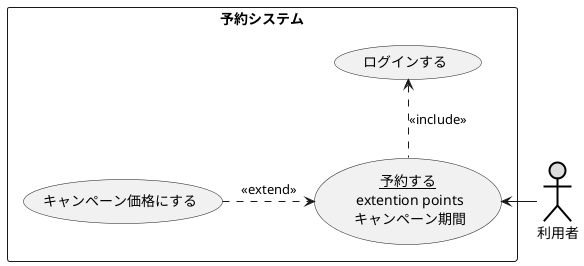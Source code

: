 @startuml ユースケース図
    actor 利用者#DDDDDD;line:black;line.bold;
    rectangle 予約システム{
        usecase (キャンペーン価格にする) as text
        usecase ログインする
        usecase (<u>予約する</u>\n extention points\n キャンペーン期間)  as text1
    }
    text .> (text1) : <<extend>>
    ログインする<.. text1 : <<include>>
    利用者->text1
@enduml